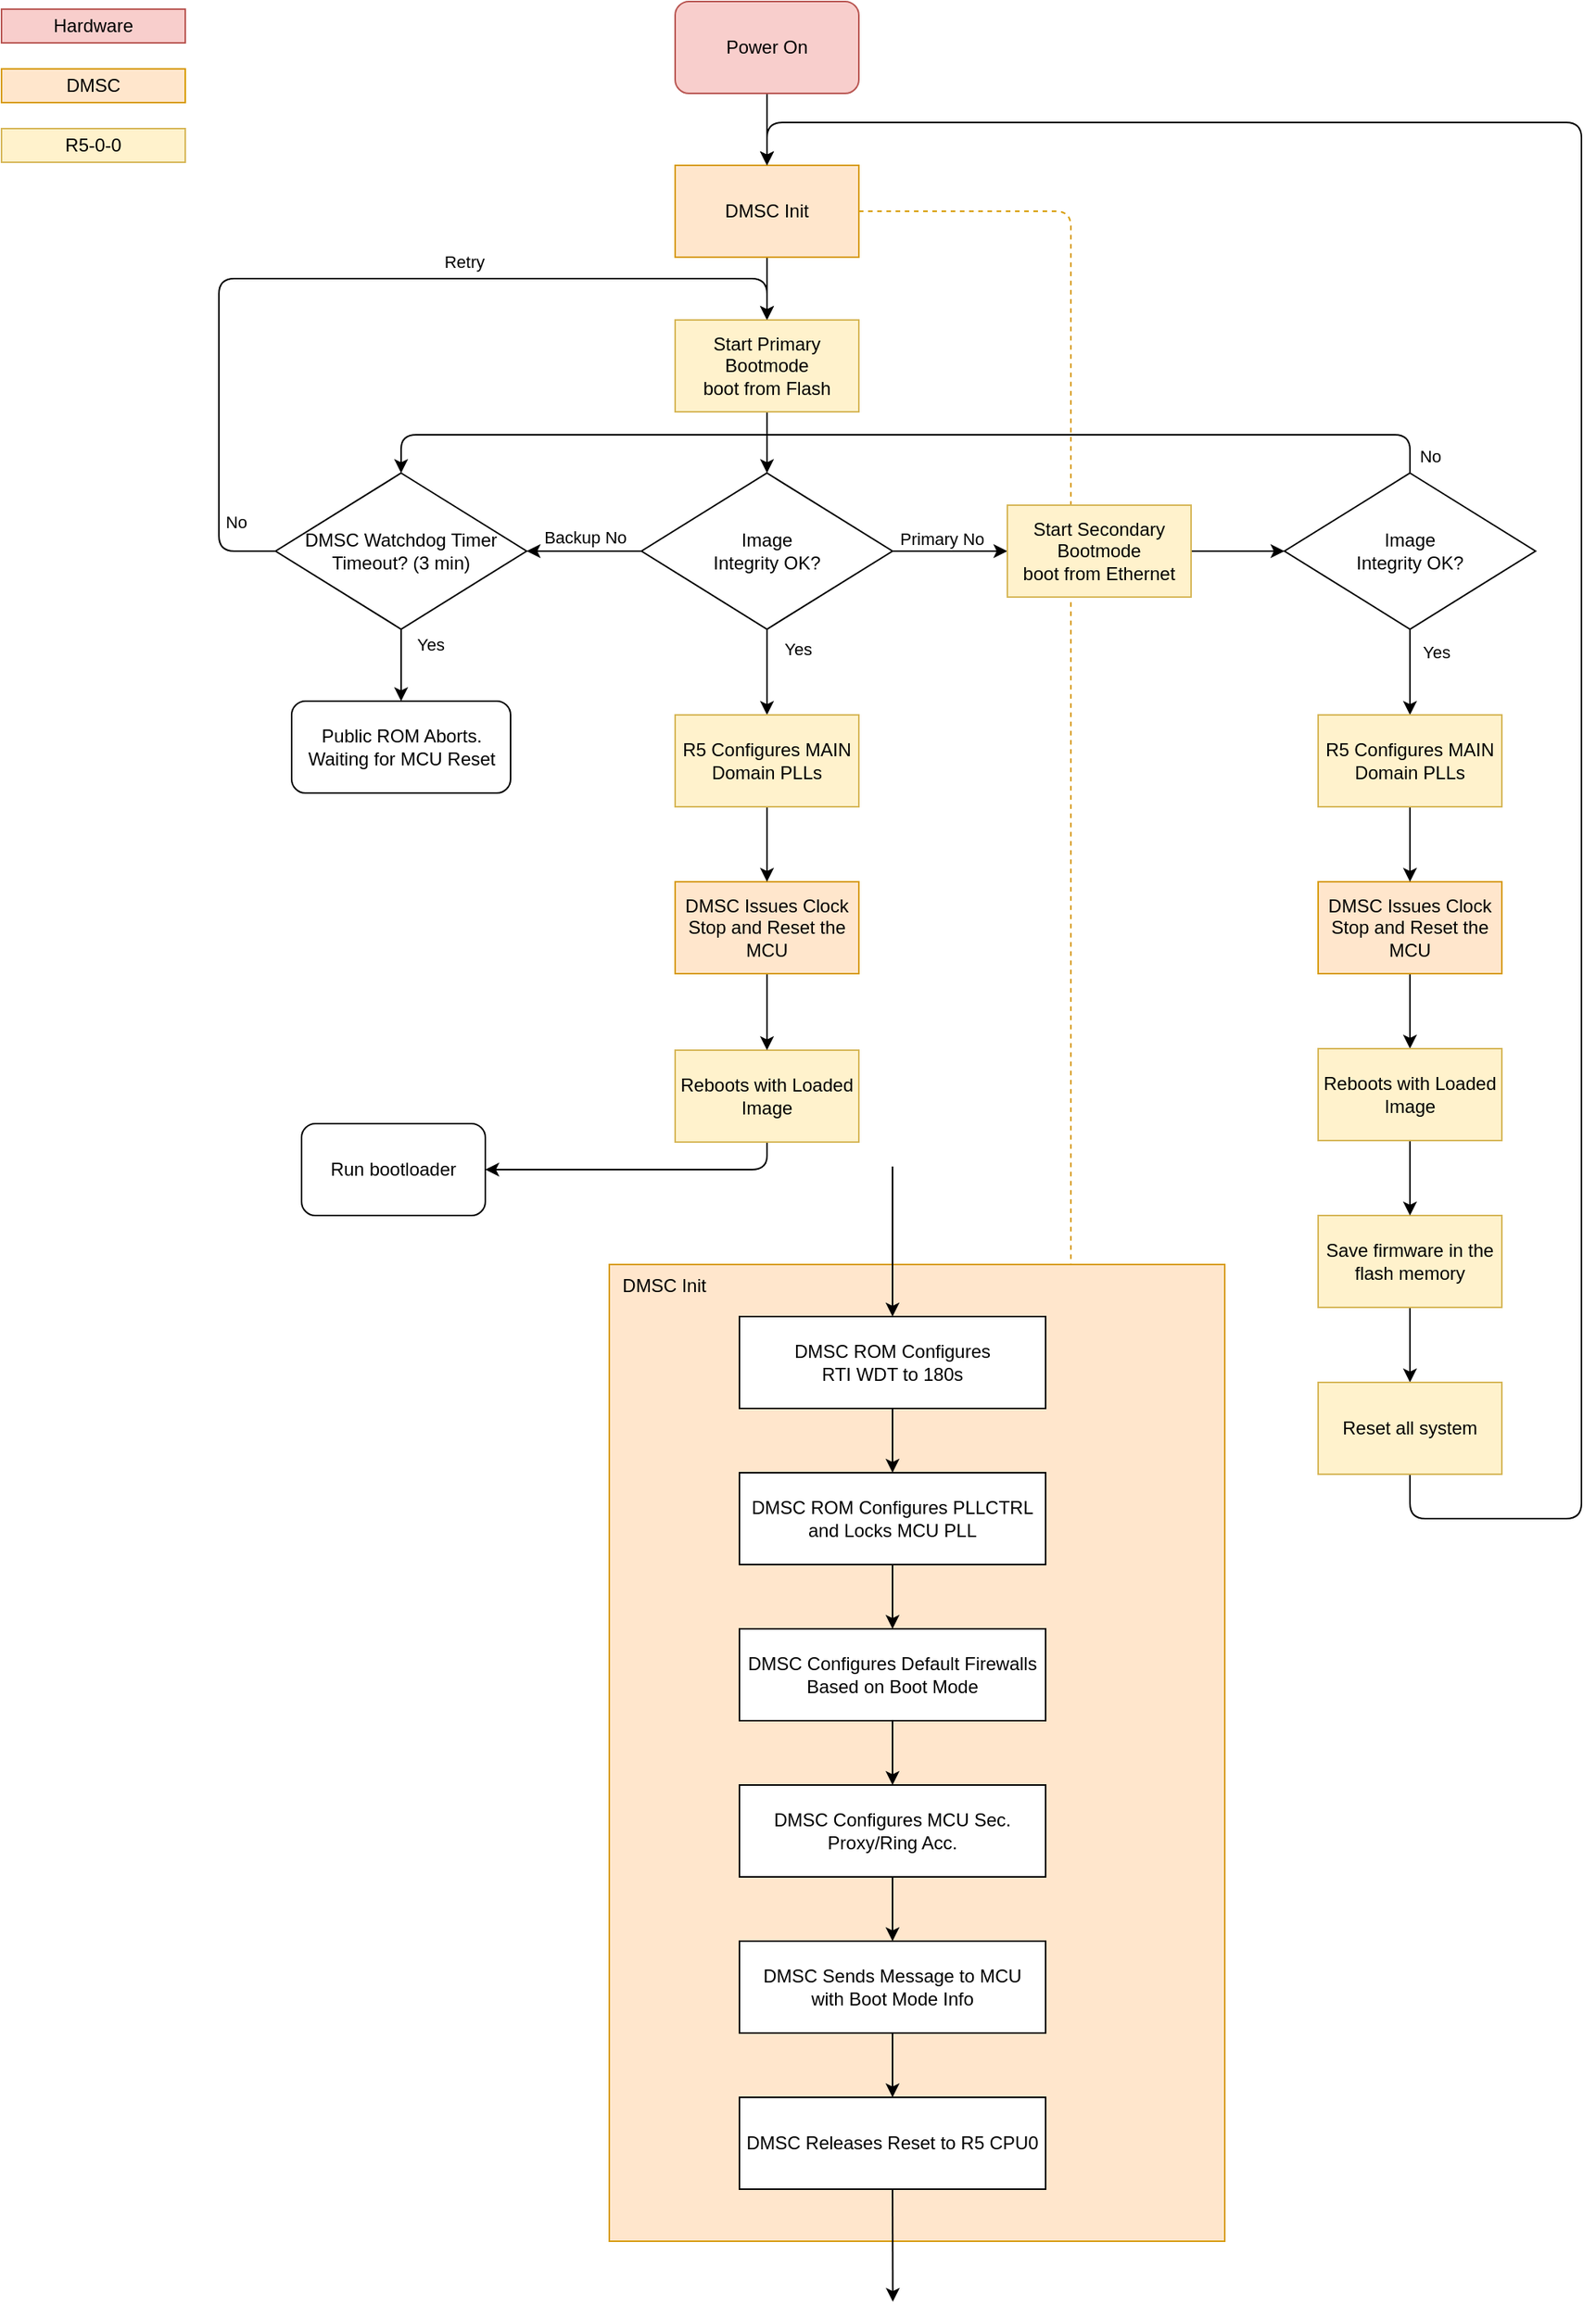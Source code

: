 <mxfile scale="3" border="0">
    <diagram id="LzTGRrPrDBO6Tm46XuKC" name="Page-1">
        <mxGraphModel dx="2205" dy="1824" grid="0" gridSize="10" guides="1" tooltips="1" connect="1" arrows="1" fold="1" page="0" pageScale="1" pageWidth="1600" pageHeight="1200" math="0" shadow="0">
            <root>
                <mxCell id="0"/>
                <mxCell id="1" parent="0"/>
                <mxCell id="76" style="edgeStyle=none;html=1;exitX=0.5;exitY=1;exitDx=0;exitDy=0;entryX=0.5;entryY=0;entryDx=0;entryDy=0;" parent="1" source="47" target="75" edge="1">
                    <mxGeometry relative="1" as="geometry"/>
                </mxCell>
                <mxCell id="168" style="edgeStyle=orthogonalEdgeStyle;html=1;exitX=1;exitY=0.5;exitDx=0;exitDy=0;entryX=0.75;entryY=0;entryDx=0;entryDy=0;fillColor=#ffe6cc;strokeColor=#d79b00;dashed=1;endArrow=none;endFill=0;" edge="1" parent="1" source="47" target="132">
                    <mxGeometry relative="1" as="geometry"/>
                </mxCell>
                <mxCell id="47" value="DMSC Init" style="rounded=0;whiteSpace=wrap;html=1;fillColor=#ffe6cc;strokeColor=#d79b00;" parent="1" vertex="1">
                    <mxGeometry x="207" y="57" width="120" height="60" as="geometry"/>
                </mxCell>
                <mxCell id="53" style="edgeStyle=none;html=1;exitX=1;exitY=0.5;exitDx=0;exitDy=0;" parent="1" source="48" target="49" edge="1">
                    <mxGeometry relative="1" as="geometry"/>
                </mxCell>
                <mxCell id="56" value="Primary No" style="edgeLabel;html=1;align=center;verticalAlign=middle;resizable=0;points=[];" parent="53" vertex="1" connectable="0">
                    <mxGeometry x="-0.387" y="-3" relative="1" as="geometry">
                        <mxPoint x="9" y="-11" as="offset"/>
                    </mxGeometry>
                </mxCell>
                <mxCell id="79" style="edgeStyle=none;html=1;entryX=1;entryY=0.5;entryDx=0;entryDy=0;" parent="1" source="48" target="78" edge="1">
                    <mxGeometry relative="1" as="geometry"/>
                </mxCell>
                <mxCell id="80" value="Backup No" style="edgeLabel;html=1;align=center;verticalAlign=middle;resizable=0;points=[];" parent="79" vertex="1" connectable="0">
                    <mxGeometry x="0.229" relative="1" as="geometry">
                        <mxPoint x="9" y="-9" as="offset"/>
                    </mxGeometry>
                </mxCell>
                <mxCell id="150" style="edgeStyle=none;html=1;exitX=0.5;exitY=1;exitDx=0;exitDy=0;" parent="1" source="48" target="149" edge="1">
                    <mxGeometry relative="1" as="geometry"/>
                </mxCell>
                <mxCell id="155" value="Yes" style="edgeLabel;html=1;align=center;verticalAlign=middle;resizable=0;points=[];" parent="150" vertex="1" connectable="0">
                    <mxGeometry x="-0.155" relative="1" as="geometry">
                        <mxPoint x="20" y="-11" as="offset"/>
                    </mxGeometry>
                </mxCell>
                <mxCell id="48" value="Image&lt;br&gt;Integrity OK?" style="rhombus;whiteSpace=wrap;html=1;" parent="1" vertex="1">
                    <mxGeometry x="185" y="258" width="164" height="102" as="geometry"/>
                </mxCell>
                <mxCell id="86" style="edgeStyle=none;html=1;exitX=1;exitY=0.5;exitDx=0;exitDy=0;entryX=0;entryY=0.5;entryDx=0;entryDy=0;" parent="1" source="49" target="85" edge="1">
                    <mxGeometry relative="1" as="geometry"/>
                </mxCell>
                <mxCell id="49" value="Start Secondary Bootmode&lt;div&gt;boot from Ethernet&lt;/div&gt;" style="rounded=0;whiteSpace=wrap;html=1;fillColor=#fff2cc;strokeColor=#d6b656;" parent="1" vertex="1">
                    <mxGeometry x="424" y="279" width="120" height="60" as="geometry"/>
                </mxCell>
                <mxCell id="124" style="edgeStyle=none;html=1;exitX=0.5;exitY=1;exitDx=0;exitDy=0;entryX=0.5;entryY=0;entryDx=0;entryDy=0;" parent="1" source="60" target="121" edge="1">
                    <mxGeometry relative="1" as="geometry"/>
                </mxCell>
                <mxCell id="60" value="Save firmware in the flash memory" style="rounded=0;whiteSpace=wrap;html=1;fillColor=#fff2cc;strokeColor=#d6b656;" parent="1" vertex="1">
                    <mxGeometry x="627" y="743" width="120" height="60" as="geometry"/>
                </mxCell>
                <mxCell id="169" style="edgeStyle=orthogonalEdgeStyle;html=1;exitX=0.5;exitY=1;exitDx=0;exitDy=0;entryX=1;entryY=0.5;entryDx=0;entryDy=0;" edge="1" parent="1" source="68" target="114">
                    <mxGeometry relative="1" as="geometry"/>
                </mxCell>
                <mxCell id="68" value="Reboots with Loaded Image" style="rounded=0;whiteSpace=wrap;html=1;fillColor=#fff2cc;strokeColor=#d6b656;" parent="1" vertex="1">
                    <mxGeometry x="207" y="635" width="120" height="60" as="geometry"/>
                </mxCell>
                <mxCell id="84" style="edgeStyle=none;html=1;exitX=0.5;exitY=1;exitDx=0;exitDy=0;" parent="1" source="75" target="48" edge="1">
                    <mxGeometry relative="1" as="geometry"/>
                </mxCell>
                <mxCell id="75" value="Start Primary Bootmode&lt;div&gt;boot from Flash&lt;/div&gt;" style="rounded=0;whiteSpace=wrap;html=1;fillColor=#fff2cc;strokeColor=#d6b656;" parent="1" vertex="1">
                    <mxGeometry x="207" y="158" width="120" height="60" as="geometry"/>
                </mxCell>
                <mxCell id="81" style="edgeStyle=orthogonalEdgeStyle;html=1;entryX=0.5;entryY=0;entryDx=0;entryDy=0;" parent="1" source="78" target="75" edge="1">
                    <mxGeometry relative="1" as="geometry">
                        <Array as="points">
                            <mxPoint x="-91" y="309"/>
                            <mxPoint x="-91" y="131"/>
                            <mxPoint x="267" y="131"/>
                        </Array>
                    </mxGeometry>
                </mxCell>
                <mxCell id="82" value="No" style="edgeLabel;html=1;align=center;verticalAlign=middle;resizable=0;points=[];" parent="81" vertex="1" connectable="0">
                    <mxGeometry x="-0.743" y="1" relative="1" as="geometry">
                        <mxPoint x="12" y="21" as="offset"/>
                    </mxGeometry>
                </mxCell>
                <mxCell id="83" value="Retry" style="edgeLabel;html=1;align=center;verticalAlign=middle;resizable=0;points=[];" parent="81" vertex="1" connectable="0">
                    <mxGeometry x="0.22" y="1" relative="1" as="geometry">
                        <mxPoint x="9" y="-10" as="offset"/>
                    </mxGeometry>
                </mxCell>
                <mxCell id="101" style="edgeStyle=none;html=1;exitX=0.5;exitY=1;exitDx=0;exitDy=0;" parent="1" source="78" target="100" edge="1">
                    <mxGeometry relative="1" as="geometry"/>
                </mxCell>
                <mxCell id="127" value="Yes" style="edgeLabel;html=1;align=center;verticalAlign=middle;resizable=0;points=[];" parent="101" vertex="1" connectable="0">
                    <mxGeometry x="-0.485" y="-1" relative="1" as="geometry">
                        <mxPoint x="20" y="-2" as="offset"/>
                    </mxGeometry>
                </mxCell>
                <mxCell id="78" value="DMSC Watchdog Timer Timeout? (3 min)" style="rhombus;whiteSpace=wrap;html=1;" parent="1" vertex="1">
                    <mxGeometry x="-54" y="258" width="164" height="102" as="geometry"/>
                </mxCell>
                <mxCell id="102" style="edgeStyle=orthogonalEdgeStyle;html=1;exitX=0.5;exitY=0;exitDx=0;exitDy=0;entryX=0.5;entryY=0;entryDx=0;entryDy=0;" parent="1" source="85" target="78" edge="1">
                    <mxGeometry relative="1" as="geometry">
                        <Array as="points">
                            <mxPoint x="687" y="233"/>
                            <mxPoint x="28" y="233"/>
                        </Array>
                    </mxGeometry>
                </mxCell>
                <mxCell id="103" value="No" style="edgeLabel;html=1;align=center;verticalAlign=middle;resizable=0;points=[];" parent="102" vertex="1" connectable="0">
                    <mxGeometry x="-0.789" y="-1" relative="1" as="geometry">
                        <mxPoint x="63" y="15" as="offset"/>
                    </mxGeometry>
                </mxCell>
                <mxCell id="153" style="edgeStyle=none;html=1;exitX=0.5;exitY=1;exitDx=0;exitDy=0;entryX=0.5;entryY=0;entryDx=0;entryDy=0;" parent="1" source="85" target="152" edge="1">
                    <mxGeometry relative="1" as="geometry"/>
                </mxCell>
                <mxCell id="156" value="Yes" style="edgeLabel;html=1;align=center;verticalAlign=middle;resizable=0;points=[];" parent="153" vertex="1" connectable="0">
                    <mxGeometry x="-0.274" relative="1" as="geometry">
                        <mxPoint x="17" y="-6" as="offset"/>
                    </mxGeometry>
                </mxCell>
                <mxCell id="85" value="Image&lt;br&gt;Integrity OK?" style="rhombus;whiteSpace=wrap;html=1;" parent="1" vertex="1">
                    <mxGeometry x="605" y="258" width="164" height="102" as="geometry"/>
                </mxCell>
                <mxCell id="92" style="edgeStyle=none;html=1;exitX=0.5;exitY=1;exitDx=0;exitDy=0;entryX=0.5;entryY=0;entryDx=0;entryDy=0;" parent="1" source="90" target="47" edge="1">
                    <mxGeometry relative="1" as="geometry"/>
                </mxCell>
                <mxCell id="90" value="Power On" style="rounded=1;whiteSpace=wrap;html=1;fillColor=#f8cecc;strokeColor=#b85450;" parent="1" vertex="1">
                    <mxGeometry x="207" y="-50" width="120" height="60" as="geometry"/>
                </mxCell>
                <mxCell id="100" value="Public ROM Aborts.&lt;br&gt;Waiting for MCU Reset" style="rounded=1;whiteSpace=wrap;html=1;" parent="1" vertex="1">
                    <mxGeometry x="-43.5" y="407" width="143" height="60" as="geometry"/>
                </mxCell>
                <mxCell id="108" style="edgeStyle=none;html=1;exitX=0.5;exitY=1;exitDx=0;exitDy=0;" parent="1" source="104" target="68" edge="1">
                    <mxGeometry relative="1" as="geometry"/>
                </mxCell>
                <mxCell id="104" value="&lt;span style=&quot;color: rgb(0, 0, 0);&quot;&gt;DMSC Issues Clock Stop and Reset the MCU&lt;/span&gt;" style="rounded=0;whiteSpace=wrap;html=1;fillColor=#ffe6cc;strokeColor=#d79b00;" parent="1" vertex="1">
                    <mxGeometry x="207" y="525" width="120" height="60" as="geometry"/>
                </mxCell>
                <mxCell id="114" value="Run bootloader" style="rounded=1;whiteSpace=wrap;html=1;" parent="1" vertex="1">
                    <mxGeometry x="-37" y="683" width="120" height="60" as="geometry"/>
                </mxCell>
                <mxCell id="122" style="edgeStyle=none;html=1;exitX=0.5;exitY=1;exitDx=0;exitDy=0;entryX=0.5;entryY=0;entryDx=0;entryDy=0;" parent="1" source="116" target="118" edge="1">
                    <mxGeometry relative="1" as="geometry"/>
                </mxCell>
                <mxCell id="116" value="DMSC Issues Clock Stop and Reset the MCU" style="rounded=0;whiteSpace=wrap;html=1;fillColor=#ffe6cc;strokeColor=#d79b00;" parent="1" vertex="1">
                    <mxGeometry x="627" y="525" width="120" height="60" as="geometry"/>
                </mxCell>
                <mxCell id="123" style="edgeStyle=none;html=1;exitX=0.5;exitY=1;exitDx=0;exitDy=0;" parent="1" source="118" target="60" edge="1">
                    <mxGeometry relative="1" as="geometry"/>
                </mxCell>
                <mxCell id="118" value="Reboots with Loaded Image" style="rounded=0;whiteSpace=wrap;html=1;fillColor=#fff2cc;strokeColor=#d6b656;" parent="1" vertex="1">
                    <mxGeometry x="627" y="634" width="120" height="60" as="geometry"/>
                </mxCell>
                <mxCell id="125" style="edgeStyle=orthogonalEdgeStyle;html=1;exitX=0.5;exitY=1;exitDx=0;exitDy=0;entryX=0.5;entryY=0;entryDx=0;entryDy=0;" parent="1" source="121" target="47" edge="1">
                    <mxGeometry relative="1" as="geometry">
                        <Array as="points">
                            <mxPoint x="687" y="941"/>
                            <mxPoint x="799" y="941"/>
                            <mxPoint x="799" y="29"/>
                            <mxPoint x="267" y="29"/>
                        </Array>
                    </mxGeometry>
                </mxCell>
                <mxCell id="121" value="Reset all system" style="rounded=0;whiteSpace=wrap;html=1;fillColor=#fff2cc;strokeColor=#d6b656;" parent="1" vertex="1">
                    <mxGeometry x="627" y="852" width="120" height="60" as="geometry"/>
                </mxCell>
                <mxCell id="129" value="Hardware" style="rounded=0;whiteSpace=wrap;html=1;fillColor=#f8cecc;strokeColor=#b85450;flipV=1;" parent="1" vertex="1">
                    <mxGeometry x="-233" y="-45" width="120" height="22" as="geometry"/>
                </mxCell>
                <mxCell id="130" value="DMSC" style="rounded=0;whiteSpace=wrap;html=1;fillColor=#ffe6cc;strokeColor=#d79b00;flipV=1;" parent="1" vertex="1">
                    <mxGeometry x="-233" y="-6" width="120" height="22" as="geometry"/>
                </mxCell>
                <mxCell id="131" value="R5-0-0" style="rounded=0;whiteSpace=wrap;html=1;fillColor=#fff2cc;strokeColor=#d6b656;flipV=1;" parent="1" vertex="1">
                    <mxGeometry x="-233" y="33" width="120" height="22" as="geometry"/>
                </mxCell>
                <mxCell id="132" value="&amp;nbsp; DMSC Init" style="rounded=0;whiteSpace=wrap;html=1;fillColor=#ffe6cc;strokeColor=#d79b00;align=left;verticalAlign=top;" parent="1" vertex="1">
                    <mxGeometry x="164" y="775" width="402" height="638" as="geometry"/>
                </mxCell>
                <mxCell id="141" style="edgeStyle=none;html=1;exitX=0.5;exitY=1;exitDx=0;exitDy=0;entryX=0.5;entryY=0;entryDx=0;entryDy=0;" parent="1" source="134" target="136" edge="1">
                    <mxGeometry relative="1" as="geometry"/>
                </mxCell>
                <mxCell id="134" value="DMSC ROM Configures PLLCTRL and Locks MCU PLL" style="rounded=0;whiteSpace=wrap;html=1;" parent="1" vertex="1">
                    <mxGeometry x="249" y="911" width="200" height="60" as="geometry"/>
                </mxCell>
                <mxCell id="140" style="edgeStyle=none;html=1;exitX=0.5;exitY=1;exitDx=0;exitDy=0;" parent="1" source="135" target="134" edge="1">
                    <mxGeometry relative="1" as="geometry"/>
                </mxCell>
                <mxCell id="146" style="edgeStyle=none;html=1;exitX=0.5;exitY=0;exitDx=0;exitDy=0;startArrow=classic;startFill=1;endArrow=none;endFill=0;" parent="1" source="135" edge="1">
                    <mxGeometry relative="1" as="geometry">
                        <mxPoint x="349" y="711" as="targetPoint"/>
                    </mxGeometry>
                </mxCell>
                <mxCell id="135" value="&lt;span style=&quot;color: rgb(0, 0, 0);&quot;&gt;DMSC ROM Configures&lt;br&gt;RTI WDT to 180s&lt;/span&gt;" style="rounded=0;whiteSpace=wrap;html=1;" parent="1" vertex="1">
                    <mxGeometry x="249" y="809" width="200" height="60" as="geometry"/>
                </mxCell>
                <mxCell id="142" style="edgeStyle=none;html=1;exitX=0.5;exitY=1;exitDx=0;exitDy=0;" parent="1" source="136" target="137" edge="1">
                    <mxGeometry relative="1" as="geometry"/>
                </mxCell>
                <mxCell id="136" value="DMSC Configures Default Firewalls Based on Boot Mode" style="rounded=0;whiteSpace=wrap;html=1;" parent="1" vertex="1">
                    <mxGeometry x="249" y="1013" width="200" height="60" as="geometry"/>
                </mxCell>
                <mxCell id="143" style="edgeStyle=none;html=1;exitX=0.5;exitY=1;exitDx=0;exitDy=0;entryX=0.5;entryY=0;entryDx=0;entryDy=0;" parent="1" source="137" target="138" edge="1">
                    <mxGeometry relative="1" as="geometry"/>
                </mxCell>
                <mxCell id="137" value="DMSC Configures MCU Sec. Proxy/Ring Acc." style="rounded=0;whiteSpace=wrap;html=1;" parent="1" vertex="1">
                    <mxGeometry x="249" y="1115" width="200" height="60" as="geometry"/>
                </mxCell>
                <mxCell id="144" style="edgeStyle=none;html=1;exitX=0.5;exitY=1;exitDx=0;exitDy=0;entryX=0.5;entryY=0;entryDx=0;entryDy=0;" parent="1" source="138" target="139" edge="1">
                    <mxGeometry relative="1" as="geometry"/>
                </mxCell>
                <mxCell id="138" value="DMSC Sends Message to MCU&lt;br&gt;with Boot Mode Info" style="rounded=0;whiteSpace=wrap;html=1;" parent="1" vertex="1">
                    <mxGeometry x="249" y="1217" width="200" height="60" as="geometry"/>
                </mxCell>
                <mxCell id="145" style="edgeStyle=none;html=1;exitX=0.5;exitY=1;exitDx=0;exitDy=0;" parent="1" source="139" edge="1">
                    <mxGeometry relative="1" as="geometry">
                        <mxPoint x="349.2" y="1452.56" as="targetPoint"/>
                    </mxGeometry>
                </mxCell>
                <mxCell id="139" value="DMSC Releases Reset to R5 CPU0" style="rounded=0;whiteSpace=wrap;html=1;" parent="1" vertex="1">
                    <mxGeometry x="249" y="1319" width="200" height="60" as="geometry"/>
                </mxCell>
                <mxCell id="151" style="edgeStyle=none;html=1;exitX=0.5;exitY=1;exitDx=0;exitDy=0;" parent="1" source="149" target="104" edge="1">
                    <mxGeometry relative="1" as="geometry"/>
                </mxCell>
                <mxCell id="149" value="&lt;span style=&quot;color: rgb(0, 0, 0);&quot;&gt;R5 Configures MAIN Domain PLLs&lt;/span&gt;" style="rounded=0;whiteSpace=wrap;html=1;fillColor=#fff2cc;strokeColor=#d6b656;" parent="1" vertex="1">
                    <mxGeometry x="207" y="416" width="120" height="60" as="geometry"/>
                </mxCell>
                <mxCell id="154" style="edgeStyle=none;html=1;exitX=0.5;exitY=1;exitDx=0;exitDy=0;entryX=0.5;entryY=0;entryDx=0;entryDy=0;" parent="1" source="152" target="116" edge="1">
                    <mxGeometry relative="1" as="geometry"/>
                </mxCell>
                <mxCell id="152" value="&lt;span style=&quot;color: rgb(0, 0, 0);&quot;&gt;R5 Configures MAIN Domain PLLs&lt;/span&gt;" style="rounded=0;whiteSpace=wrap;html=1;fillColor=#fff2cc;strokeColor=#d6b656;" parent="1" vertex="1">
                    <mxGeometry x="627" y="416" width="120" height="60" as="geometry"/>
                </mxCell>
            </root>
        </mxGraphModel>
    </diagram>
</mxfile>